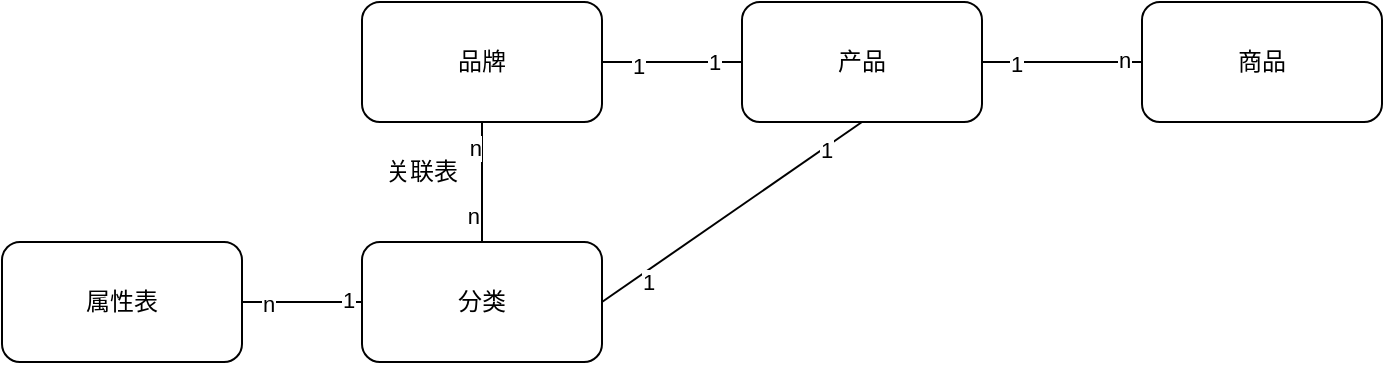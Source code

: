 <mxfile version="21.2.8" type="device">
  <diagram name="第 1 页" id="b5Iehplv2e24rphCvbw2">
    <mxGraphModel dx="1036" dy="654" grid="1" gridSize="10" guides="1" tooltips="1" connect="1" arrows="1" fold="1" page="1" pageScale="1" pageWidth="827" pageHeight="1169" math="0" shadow="0">
      <root>
        <mxCell id="0" />
        <mxCell id="1" parent="0" />
        <mxCell id="tUbC4f4G_pyZW4TmPFEx-2" value="属性表" style="rounded=1;whiteSpace=wrap;html=1;" parent="1" vertex="1">
          <mxGeometry x="40" y="390" width="120" height="60" as="geometry" />
        </mxCell>
        <mxCell id="tUbC4f4G_pyZW4TmPFEx-4" value="产品" style="rounded=1;whiteSpace=wrap;html=1;" parent="1" vertex="1">
          <mxGeometry x="410" y="270" width="120" height="60" as="geometry" />
        </mxCell>
        <mxCell id="tUbC4f4G_pyZW4TmPFEx-5" value="商品" style="rounded=1;whiteSpace=wrap;html=1;" parent="1" vertex="1">
          <mxGeometry x="610" y="270" width="120" height="60" as="geometry" />
        </mxCell>
        <mxCell id="tUbC4f4G_pyZW4TmPFEx-7" value="" style="endArrow=none;html=1;rounded=0;entryX=1;entryY=0.5;entryDx=0;entryDy=0;exitX=0;exitY=0.5;exitDx=0;exitDy=0;strokeWidth=1;fontSize=11;align=center;fontStyle=0" parent="1" source="zX3FysZTjf-tK_-y_odJ-2" target="tUbC4f4G_pyZW4TmPFEx-2" edge="1">
          <mxGeometry width="50" height="50" relative="1" as="geometry">
            <mxPoint x="450" y="230" as="sourcePoint" />
            <mxPoint x="500" y="180" as="targetPoint" />
          </mxGeometry>
        </mxCell>
        <mxCell id="tUbC4f4G_pyZW4TmPFEx-8" value="1" style="edgeLabel;html=1;align=center;verticalAlign=middle;resizable=0;points=[];fontSize=11;" parent="tUbC4f4G_pyZW4TmPFEx-7" vertex="1" connectable="0">
          <mxGeometry x="-0.759" y="-1" relative="1" as="geometry">
            <mxPoint as="offset" />
          </mxGeometry>
        </mxCell>
        <mxCell id="tUbC4f4G_pyZW4TmPFEx-9" value="n" style="edgeLabel;html=1;align=center;verticalAlign=middle;resizable=0;points=[];" parent="tUbC4f4G_pyZW4TmPFEx-7" vertex="1" connectable="0">
          <mxGeometry x="0.586" y="1" relative="1" as="geometry">
            <mxPoint as="offset" />
          </mxGeometry>
        </mxCell>
        <mxCell id="tUbC4f4G_pyZW4TmPFEx-13" value="" style="endArrow=none;html=1;rounded=0;entryX=1;entryY=0.5;entryDx=0;entryDy=0;strokeWidth=1;fontSize=11;align=center;fontStyle=0;exitX=0;exitY=0.5;exitDx=0;exitDy=0;" parent="1" source="tUbC4f4G_pyZW4TmPFEx-5" target="tUbC4f4G_pyZW4TmPFEx-4" edge="1">
          <mxGeometry width="50" height="50" relative="1" as="geometry">
            <mxPoint x="560" y="350" as="sourcePoint" />
            <mxPoint x="560" y="290" as="targetPoint" />
          </mxGeometry>
        </mxCell>
        <mxCell id="tUbC4f4G_pyZW4TmPFEx-14" value="n" style="edgeLabel;html=1;align=center;verticalAlign=middle;resizable=0;points=[];fontSize=11;" parent="tUbC4f4G_pyZW4TmPFEx-13" vertex="1" connectable="0">
          <mxGeometry x="-0.759" y="-1" relative="1" as="geometry">
            <mxPoint as="offset" />
          </mxGeometry>
        </mxCell>
        <mxCell id="tUbC4f4G_pyZW4TmPFEx-15" value="1" style="edgeLabel;html=1;align=center;verticalAlign=middle;resizable=0;points=[];" parent="tUbC4f4G_pyZW4TmPFEx-13" vertex="1" connectable="0">
          <mxGeometry x="0.586" y="1" relative="1" as="geometry">
            <mxPoint as="offset" />
          </mxGeometry>
        </mxCell>
        <mxCell id="zX3FysZTjf-tK_-y_odJ-1" value="品牌" style="rounded=1;whiteSpace=wrap;html=1;" parent="1" vertex="1">
          <mxGeometry x="220" y="270" width="120" height="60" as="geometry" />
        </mxCell>
        <mxCell id="zX3FysZTjf-tK_-y_odJ-2" value="分类" style="rounded=1;whiteSpace=wrap;html=1;" parent="1" vertex="1">
          <mxGeometry x="220" y="390" width="120" height="60" as="geometry" />
        </mxCell>
        <mxCell id="zX3FysZTjf-tK_-y_odJ-6" value="" style="endArrow=none;html=1;rounded=0;entryX=1;entryY=0.5;entryDx=0;entryDy=0;exitX=0;exitY=0.5;exitDx=0;exitDy=0;" parent="1" source="tUbC4f4G_pyZW4TmPFEx-4" target="zX3FysZTjf-tK_-y_odJ-1" edge="1">
          <mxGeometry width="50" height="50" relative="1" as="geometry">
            <mxPoint x="400" y="420" as="sourcePoint" />
            <mxPoint x="450" y="370" as="targetPoint" />
          </mxGeometry>
        </mxCell>
        <mxCell id="zX3FysZTjf-tK_-y_odJ-13" value="1" style="edgeLabel;html=1;align=center;verticalAlign=middle;resizable=0;points=[];" parent="zX3FysZTjf-tK_-y_odJ-6" vertex="1" connectable="0">
          <mxGeometry x="-0.591" relative="1" as="geometry">
            <mxPoint as="offset" />
          </mxGeometry>
        </mxCell>
        <mxCell id="zX3FysZTjf-tK_-y_odJ-14" value="1" style="edgeLabel;html=1;align=center;verticalAlign=middle;resizable=0;points=[];" parent="zX3FysZTjf-tK_-y_odJ-6" vertex="1" connectable="0">
          <mxGeometry x="0.505" y="2" relative="1" as="geometry">
            <mxPoint as="offset" />
          </mxGeometry>
        </mxCell>
        <mxCell id="zX3FysZTjf-tK_-y_odJ-7" value="" style="endArrow=none;html=1;rounded=0;entryX=0.5;entryY=1;entryDx=0;entryDy=0;exitX=0.5;exitY=0;exitDx=0;exitDy=0;" parent="1" source="zX3FysZTjf-tK_-y_odJ-2" target="zX3FysZTjf-tK_-y_odJ-1" edge="1">
          <mxGeometry width="50" height="50" relative="1" as="geometry">
            <mxPoint x="430" y="450" as="sourcePoint" />
            <mxPoint x="480" y="400" as="targetPoint" />
          </mxGeometry>
        </mxCell>
        <mxCell id="zX3FysZTjf-tK_-y_odJ-9" value="n" style="edgeLabel;html=1;align=right;verticalAlign=middle;resizable=0;points=[];" parent="zX3FysZTjf-tK_-y_odJ-7" vertex="1" connectable="0">
          <mxGeometry x="0.573" relative="1" as="geometry">
            <mxPoint as="offset" />
          </mxGeometry>
        </mxCell>
        <mxCell id="zX3FysZTjf-tK_-y_odJ-10" value="n" style="edgeLabel;html=1;align=right;verticalAlign=middle;resizable=0;points=[];" parent="zX3FysZTjf-tK_-y_odJ-7" vertex="1" connectable="0">
          <mxGeometry x="-0.56" y="1" relative="1" as="geometry">
            <mxPoint as="offset" />
          </mxGeometry>
        </mxCell>
        <mxCell id="zX3FysZTjf-tK_-y_odJ-8" value="" style="endArrow=none;html=1;rounded=0;entryX=0.5;entryY=1;entryDx=0;entryDy=0;exitX=1;exitY=0.5;exitDx=0;exitDy=0;" parent="1" source="zX3FysZTjf-tK_-y_odJ-2" target="tUbC4f4G_pyZW4TmPFEx-4" edge="1">
          <mxGeometry width="50" height="50" relative="1" as="geometry">
            <mxPoint x="310" y="380" as="sourcePoint" />
            <mxPoint x="310" y="340" as="targetPoint" />
          </mxGeometry>
        </mxCell>
        <mxCell id="zX3FysZTjf-tK_-y_odJ-11" value="1" style="edgeLabel;html=1;align=center;verticalAlign=middle;resizable=0;points=[];" parent="zX3FysZTjf-tK_-y_odJ-8" vertex="1" connectable="0">
          <mxGeometry x="0.716" y="-1" relative="1" as="geometry">
            <mxPoint as="offset" />
          </mxGeometry>
        </mxCell>
        <mxCell id="zX3FysZTjf-tK_-y_odJ-12" value="1" style="edgeLabel;html=1;align=center;verticalAlign=middle;resizable=0;points=[];" parent="zX3FysZTjf-tK_-y_odJ-8" vertex="1" connectable="0">
          <mxGeometry x="-0.689" y="-4" relative="1" as="geometry">
            <mxPoint as="offset" />
          </mxGeometry>
        </mxCell>
        <mxCell id="zX3FysZTjf-tK_-y_odJ-15" value="关联表" style="text;html=1;strokeColor=none;fillColor=none;align=center;verticalAlign=middle;whiteSpace=wrap;rounded=0;" parent="1" vertex="1">
          <mxGeometry x="220" y="340" width="60" height="30" as="geometry" />
        </mxCell>
      </root>
    </mxGraphModel>
  </diagram>
</mxfile>
